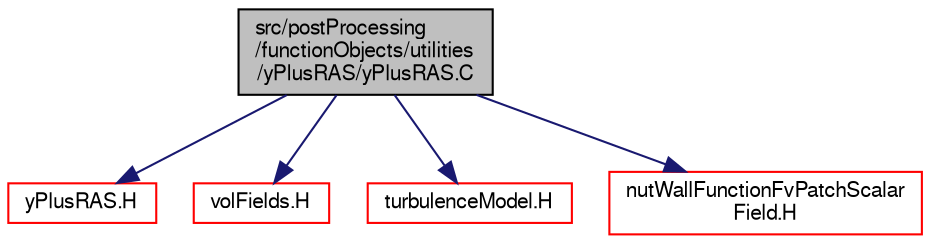 digraph "src/postProcessing/functionObjects/utilities/yPlusRAS/yPlusRAS.C"
{
  bgcolor="transparent";
  edge [fontname="FreeSans",fontsize="10",labelfontname="FreeSans",labelfontsize="10"];
  node [fontname="FreeSans",fontsize="10",shape=record];
  Node1 [label="src/postProcessing\l/functionObjects/utilities\l/yPlusRAS/yPlusRAS.C",height=0.2,width=0.4,color="black", fillcolor="grey75", style="filled" fontcolor="black"];
  Node1 -> Node2 [color="midnightblue",fontsize="10",style="solid",fontname="FreeSans"];
  Node2 [label="yPlusRAS.H",height=0.2,width=0.4,color="red",URL="$a08954.html"];
  Node1 -> Node3 [color="midnightblue",fontsize="10",style="solid",fontname="FreeSans"];
  Node3 [label="volFields.H",height=0.2,width=0.4,color="red",URL="$a05178.html"];
  Node1 -> Node4 [color="midnightblue",fontsize="10",style="solid",fontname="FreeSans"];
  Node4 [label="turbulenceModel.H",height=0.2,width=0.4,color="red",URL="$a10230.html"];
  Node1 -> Node5 [color="midnightblue",fontsize="10",style="solid",fontname="FreeSans"];
  Node5 [label="nutWallFunctionFvPatchScalar\lField.H",height=0.2,width=0.4,color="red",URL="$a10130.html"];
}
